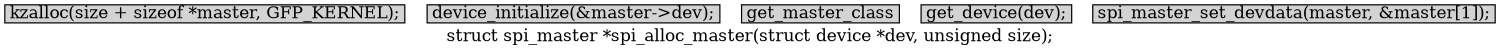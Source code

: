 digraph spi_alloc_master{
       label="struct spi_master *spi_alloc_master(struct device *dev, unsigned size);";
		
        size="10,18";
        ratio=filled;
        
		node[style=filled, shape = box, margin="0.05,0.005",height="0.1",width="0.1"];

		kzalloc[label="kzalloc(size + sizeof *master, GFP_KERNEL);"];
		device_initialize[label="device_initialize(&master->dev);"];
		get_master_class[label="get_master_class"];
		get_master_parent[label="get_device(dev);"];
		spi_master_set_devdata[label="spi_master_set_devdata(master, &master[1]);"];

		
		
		}
